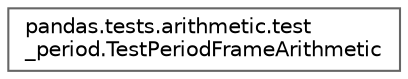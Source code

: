 digraph "Graphical Class Hierarchy"
{
 // LATEX_PDF_SIZE
  bgcolor="transparent";
  edge [fontname=Helvetica,fontsize=10,labelfontname=Helvetica,labelfontsize=10];
  node [fontname=Helvetica,fontsize=10,shape=box,height=0.2,width=0.4];
  rankdir="LR";
  Node0 [id="Node000000",label="pandas.tests.arithmetic.test\l_period.TestPeriodFrameArithmetic",height=0.2,width=0.4,color="grey40", fillcolor="white", style="filled",URL="$dc/dd7/classpandas_1_1tests_1_1arithmetic_1_1test__period_1_1TestPeriodFrameArithmetic.html",tooltip=" "];
}
